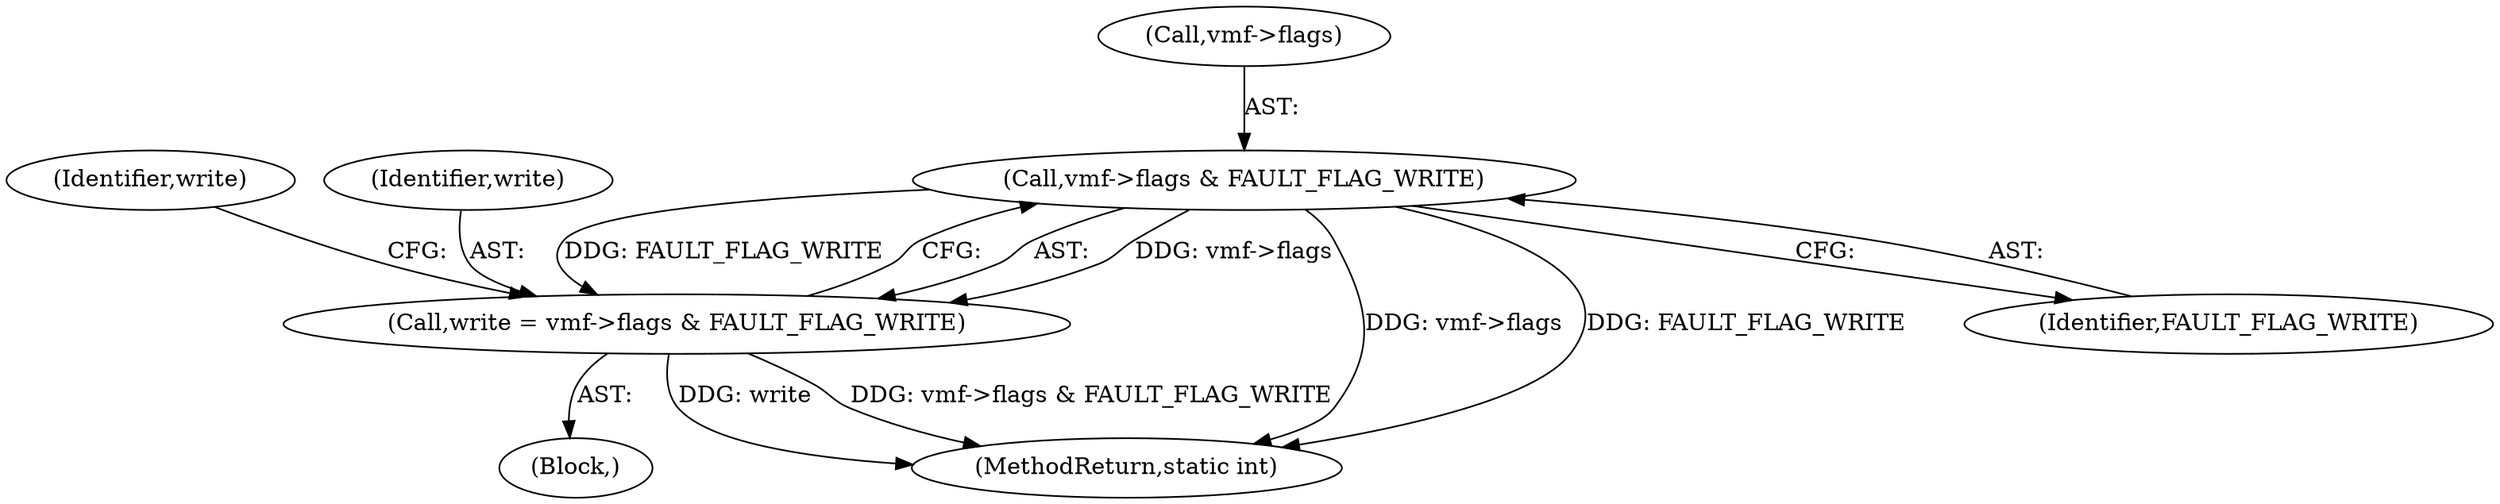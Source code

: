 digraph "0_linux_ea3d7209ca01da209cda6f0dea8be9cc4b7a933b_2@pointer" {
"1000125" [label="(Call,vmf->flags & FAULT_FLAG_WRITE)"];
"1000123" [label="(Call,write = vmf->flags & FAULT_FLAG_WRITE)"];
"1000126" [label="(Call,vmf->flags)"];
"1000199" [label="(MethodReturn,static int)"];
"1000123" [label="(Call,write = vmf->flags & FAULT_FLAG_WRITE)"];
"1000131" [label="(Identifier,write)"];
"1000124" [label="(Identifier,write)"];
"1000125" [label="(Call,vmf->flags & FAULT_FLAG_WRITE)"];
"1000129" [label="(Identifier,FAULT_FLAG_WRITE)"];
"1000103" [label="(Block,)"];
"1000125" -> "1000123"  [label="AST: "];
"1000125" -> "1000129"  [label="CFG: "];
"1000126" -> "1000125"  [label="AST: "];
"1000129" -> "1000125"  [label="AST: "];
"1000123" -> "1000125"  [label="CFG: "];
"1000125" -> "1000199"  [label="DDG: vmf->flags"];
"1000125" -> "1000199"  [label="DDG: FAULT_FLAG_WRITE"];
"1000125" -> "1000123"  [label="DDG: vmf->flags"];
"1000125" -> "1000123"  [label="DDG: FAULT_FLAG_WRITE"];
"1000123" -> "1000103"  [label="AST: "];
"1000124" -> "1000123"  [label="AST: "];
"1000131" -> "1000123"  [label="CFG: "];
"1000123" -> "1000199"  [label="DDG: write"];
"1000123" -> "1000199"  [label="DDG: vmf->flags & FAULT_FLAG_WRITE"];
}
